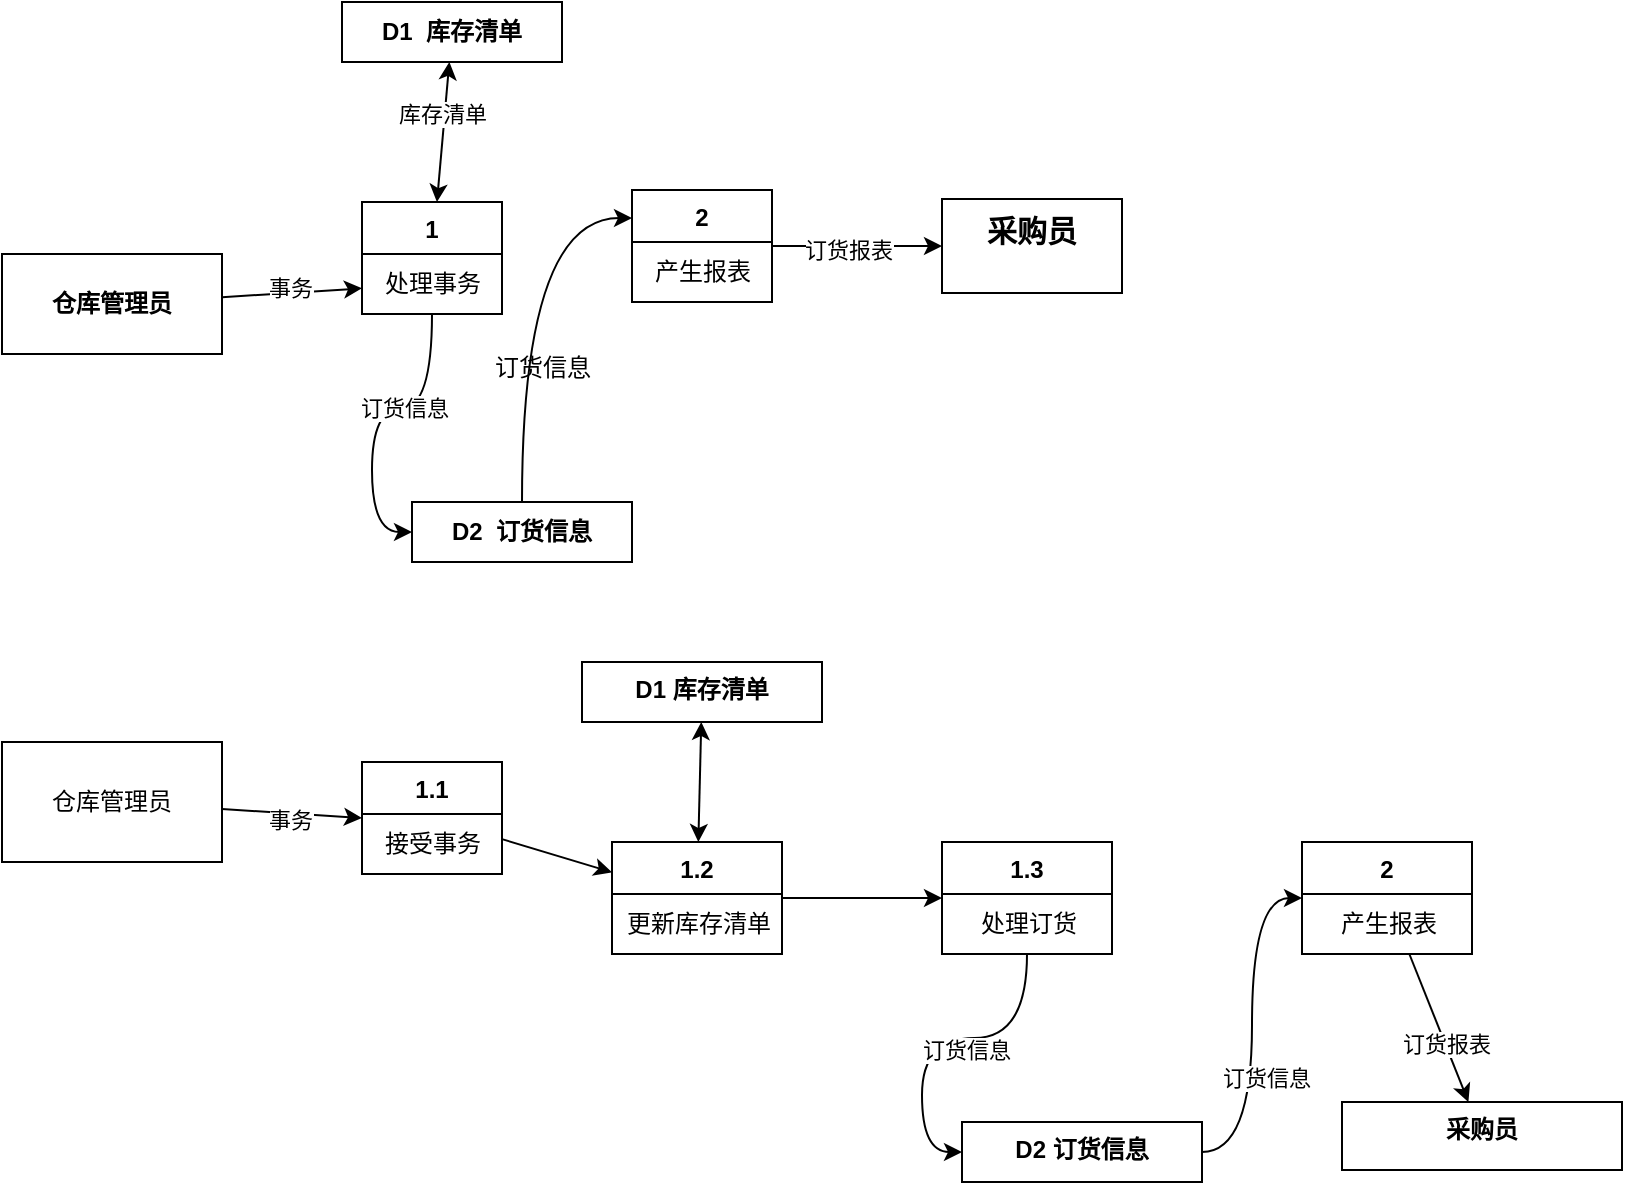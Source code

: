 <mxfile version="22.0.8" type="github">
  <diagram name="Page-1" id="kkoMcajzsj8SHL4XXJcd">
    <mxGraphModel dx="1650" dy="788" grid="1" gridSize="10" guides="1" tooltips="1" connect="1" arrows="1" fold="1" page="1" pageScale="1" pageWidth="850" pageHeight="1100" math="0" shadow="0">
      <root>
        <mxCell id="0" />
        <mxCell id="1" parent="0" />
        <mxCell id="CHgfHj3HehpbXA-Zd8Sf-8" value="" style="rounded=0;orthogonalLoop=1;jettySize=auto;html=1;" parent="1" source="CHgfHj3HehpbXA-Zd8Sf-1" target="CHgfHj3HehpbXA-Zd8Sf-7" edge="1">
          <mxGeometry relative="1" as="geometry" />
        </mxCell>
        <mxCell id="Z8-74EBng1LkMTbgqaNp-1" value="事务" style="edgeLabel;html=1;align=center;verticalAlign=middle;resizable=0;points=[];" parent="CHgfHj3HehpbXA-Zd8Sf-8" vertex="1" connectable="0">
          <mxGeometry x="-0.03" y="3" relative="1" as="geometry">
            <mxPoint as="offset" />
          </mxGeometry>
        </mxCell>
        <mxCell id="CHgfHj3HehpbXA-Zd8Sf-1" value="&lt;div&gt;&lt;b&gt;仓库管理员&lt;/b&gt;&lt;/div&gt;" style="html=1;whiteSpace=wrap;" parent="1" vertex="1">
          <mxGeometry x="40" y="256" width="110" height="50" as="geometry" />
        </mxCell>
        <mxCell id="CHgfHj3HehpbXA-Zd8Sf-10" value="" style="rounded=0;orthogonalLoop=1;jettySize=auto;html=1;startArrow=classic;startFill=1;" parent="1" source="CHgfHj3HehpbXA-Zd8Sf-3" target="CHgfHj3HehpbXA-Zd8Sf-9" edge="1">
          <mxGeometry relative="1" as="geometry" />
        </mxCell>
        <mxCell id="Z8-74EBng1LkMTbgqaNp-2" value="库存清单" style="edgeLabel;html=1;align=center;verticalAlign=middle;resizable=0;points=[];" parent="CHgfHj3HehpbXA-Zd8Sf-10" vertex="1" connectable="0">
          <mxGeometry x="0.251" y="2" relative="1" as="geometry">
            <mxPoint as="offset" />
          </mxGeometry>
        </mxCell>
        <mxCell id="CHgfHj3HehpbXA-Zd8Sf-3" value="1" style="swimlane;fontStyle=1;align=center;verticalAlign=top;childLayout=stackLayout;horizontal=1;startSize=26;horizontalStack=0;resizeParent=1;resizeParentMax=0;resizeLast=0;collapsible=1;marginBottom=0;whiteSpace=wrap;html=1;" parent="1" vertex="1">
          <mxGeometry x="220" y="230" width="70" height="56" as="geometry" />
        </mxCell>
        <mxCell id="CHgfHj3HehpbXA-Zd8Sf-7" value="处理事务" style="text;html=1;align=center;verticalAlign=middle;resizable=0;points=[];autosize=1;strokeColor=none;fillColor=none;" parent="CHgfHj3HehpbXA-Zd8Sf-3" vertex="1">
          <mxGeometry y="26" width="70" height="30" as="geometry" />
        </mxCell>
        <mxCell id="CHgfHj3HehpbXA-Zd8Sf-9" value="&lt;div align=&quot;center&quot;&gt;&lt;b&gt;D1&amp;nbsp; 库存清单&lt;/b&gt;&lt;/div&gt;" style="html=1;whiteSpace=wrap;align=center;" parent="1" vertex="1">
          <mxGeometry x="210" y="130" width="110" height="30" as="geometry" />
        </mxCell>
        <mxCell id="CHgfHj3HehpbXA-Zd8Sf-22" value="" style="rounded=0;orthogonalLoop=1;jettySize=auto;html=1;" parent="1" source="CHgfHj3HehpbXA-Zd8Sf-13" target="CHgfHj3HehpbXA-Zd8Sf-21" edge="1">
          <mxGeometry relative="1" as="geometry" />
        </mxCell>
        <mxCell id="Z8-74EBng1LkMTbgqaNp-5" value="订货报表" style="edgeLabel;html=1;align=center;verticalAlign=middle;resizable=0;points=[];" parent="CHgfHj3HehpbXA-Zd8Sf-22" vertex="1" connectable="0">
          <mxGeometry x="-0.106" y="-2" relative="1" as="geometry">
            <mxPoint as="offset" />
          </mxGeometry>
        </mxCell>
        <mxCell id="CHgfHj3HehpbXA-Zd8Sf-13" value="2" style="swimlane;fontStyle=1;align=center;verticalAlign=top;childLayout=stackLayout;horizontal=1;startSize=26;horizontalStack=0;resizeParent=1;resizeParentMax=0;resizeLast=0;collapsible=1;marginBottom=0;whiteSpace=wrap;html=1;" parent="1" vertex="1">
          <mxGeometry x="355" y="224" width="70" height="56" as="geometry" />
        </mxCell>
        <mxCell id="CHgfHj3HehpbXA-Zd8Sf-14" value="产生报表" style="text;html=1;align=center;verticalAlign=middle;resizable=0;points=[];autosize=1;strokeColor=none;fillColor=none;" parent="CHgfHj3HehpbXA-Zd8Sf-13" vertex="1">
          <mxGeometry y="26" width="70" height="30" as="geometry" />
        </mxCell>
        <mxCell id="CHgfHj3HehpbXA-Zd8Sf-19" style="edgeStyle=orthogonalEdgeStyle;rounded=0;orthogonalLoop=1;jettySize=auto;html=1;entryX=0;entryY=0.25;entryDx=0;entryDy=0;curved=1;" parent="1" source="CHgfHj3HehpbXA-Zd8Sf-15" target="CHgfHj3HehpbXA-Zd8Sf-13" edge="1">
          <mxGeometry relative="1" as="geometry" />
        </mxCell>
        <mxCell id="CHgfHj3HehpbXA-Zd8Sf-15" value="&lt;div align=&quot;center&quot;&gt;&lt;b&gt;D2&amp;nbsp; 订货信息&lt;/b&gt;&lt;/div&gt;" style="html=1;whiteSpace=wrap;align=center;" parent="1" vertex="1">
          <mxGeometry x="245" y="380" width="110" height="30" as="geometry" />
        </mxCell>
        <mxCell id="CHgfHj3HehpbXA-Zd8Sf-17" style="edgeStyle=orthogonalEdgeStyle;rounded=0;orthogonalLoop=1;jettySize=auto;html=1;entryX=0;entryY=0.5;entryDx=0;entryDy=0;curved=1;" parent="1" source="CHgfHj3HehpbXA-Zd8Sf-7" target="CHgfHj3HehpbXA-Zd8Sf-15" edge="1">
          <mxGeometry relative="1" as="geometry" />
        </mxCell>
        <mxCell id="Z8-74EBng1LkMTbgqaNp-3" value="订货信息" style="edgeLabel;html=1;align=center;verticalAlign=middle;resizable=0;points=[];" parent="CHgfHj3HehpbXA-Zd8Sf-17" vertex="1" connectable="0">
          <mxGeometry x="-0.233" relative="1" as="geometry">
            <mxPoint as="offset" />
          </mxGeometry>
        </mxCell>
        <mxCell id="CHgfHj3HehpbXA-Zd8Sf-21" value="&lt;font style=&quot;font-size: 15px;&quot;&gt;采购员&lt;/font&gt;" style="whiteSpace=wrap;html=1;verticalAlign=top;fontStyle=1;startSize=26;" parent="1" vertex="1">
          <mxGeometry x="510" y="228.5" width="90" height="47" as="geometry" />
        </mxCell>
        <mxCell id="Z8-74EBng1LkMTbgqaNp-4" value="订货信息" style="text;html=1;align=center;verticalAlign=middle;resizable=0;points=[];autosize=1;strokeColor=none;fillColor=none;" parent="1" vertex="1">
          <mxGeometry x="275" y="298" width="70" height="30" as="geometry" />
        </mxCell>
        <mxCell id="Z8-74EBng1LkMTbgqaNp-9" style="rounded=0;orthogonalLoop=1;jettySize=auto;html=1;entryX=0;entryY=0.5;entryDx=0;entryDy=0;" parent="1" source="Z8-74EBng1LkMTbgqaNp-6" target="Z8-74EBng1LkMTbgqaNp-7" edge="1">
          <mxGeometry relative="1" as="geometry" />
        </mxCell>
        <mxCell id="Z8-74EBng1LkMTbgqaNp-10" value="事务" style="edgeLabel;html=1;align=center;verticalAlign=middle;resizable=0;points=[];" parent="Z8-74EBng1LkMTbgqaNp-9" vertex="1" connectable="0">
          <mxGeometry x="-0.026" y="-3" relative="1" as="geometry">
            <mxPoint as="offset" />
          </mxGeometry>
        </mxCell>
        <mxCell id="Z8-74EBng1LkMTbgqaNp-6" value="仓库管理员" style="rounded=0;whiteSpace=wrap;html=1;" parent="1" vertex="1">
          <mxGeometry x="40" y="500" width="110" height="60" as="geometry" />
        </mxCell>
        <mxCell id="Z8-74EBng1LkMTbgqaNp-13" value="" style="rounded=0;orthogonalLoop=1;jettySize=auto;html=1;" parent="1" source="Z8-74EBng1LkMTbgqaNp-7" target="Z8-74EBng1LkMTbgqaNp-11" edge="1">
          <mxGeometry relative="1" as="geometry" />
        </mxCell>
        <mxCell id="Z8-74EBng1LkMTbgqaNp-7" value="1.1" style="swimlane;fontStyle=1;align=center;verticalAlign=top;childLayout=stackLayout;horizontal=1;startSize=26;horizontalStack=0;resizeParent=1;resizeParentMax=0;resizeLast=0;collapsible=1;marginBottom=0;whiteSpace=wrap;html=1;" parent="1" vertex="1">
          <mxGeometry x="220" y="510" width="70" height="56" as="geometry" />
        </mxCell>
        <mxCell id="Z8-74EBng1LkMTbgqaNp-8" value="接受事务" style="text;html=1;align=center;verticalAlign=middle;resizable=0;points=[];autosize=1;strokeColor=none;fillColor=none;" parent="Z8-74EBng1LkMTbgqaNp-7" vertex="1">
          <mxGeometry y="26" width="70" height="30" as="geometry" />
        </mxCell>
        <mxCell id="67DFKW6hx9561LcwUzrt-2" value="" style="rounded=0;orthogonalLoop=1;jettySize=auto;html=1;startArrow=classic;startFill=1;" parent="1" source="Z8-74EBng1LkMTbgqaNp-11" target="67DFKW6hx9561LcwUzrt-1" edge="1">
          <mxGeometry relative="1" as="geometry" />
        </mxCell>
        <mxCell id="67DFKW6hx9561LcwUzrt-6" value="" style="edgeStyle=orthogonalEdgeStyle;rounded=0;orthogonalLoop=1;jettySize=auto;html=1;" parent="1" source="Z8-74EBng1LkMTbgqaNp-11" target="67DFKW6hx9561LcwUzrt-4" edge="1">
          <mxGeometry relative="1" as="geometry" />
        </mxCell>
        <mxCell id="Z8-74EBng1LkMTbgqaNp-11" value="1.2" style="swimlane;fontStyle=1;align=center;verticalAlign=top;childLayout=stackLayout;horizontal=1;startSize=26;horizontalStack=0;resizeParent=1;resizeParentMax=0;resizeLast=0;collapsible=1;marginBottom=0;whiteSpace=wrap;html=1;" parent="1" vertex="1">
          <mxGeometry x="345" y="550" width="85" height="56" as="geometry" />
        </mxCell>
        <mxCell id="Z8-74EBng1LkMTbgqaNp-12" value="更新库存清单" style="text;html=1;align=center;verticalAlign=middle;resizable=0;points=[];autosize=1;strokeColor=none;fillColor=none;" parent="Z8-74EBng1LkMTbgqaNp-11" vertex="1">
          <mxGeometry y="26" width="85" height="30" as="geometry" />
        </mxCell>
        <mxCell id="67DFKW6hx9561LcwUzrt-1" value="D1 库存清单" style="whiteSpace=wrap;html=1;verticalAlign=top;fontStyle=1;startSize=26;" parent="1" vertex="1">
          <mxGeometry x="330" y="460" width="120" height="30" as="geometry" />
        </mxCell>
        <mxCell id="67DFKW6hx9561LcwUzrt-9" value="" style="edgeStyle=orthogonalEdgeStyle;rounded=0;orthogonalLoop=1;jettySize=auto;html=1;curved=1;entryX=0;entryY=0.5;entryDx=0;entryDy=0;" parent="1" source="67DFKW6hx9561LcwUzrt-4" target="67DFKW6hx9561LcwUzrt-8" edge="1">
          <mxGeometry relative="1" as="geometry" />
        </mxCell>
        <mxCell id="67DFKW6hx9561LcwUzrt-10" value="订货信息" style="edgeLabel;html=1;align=center;verticalAlign=middle;resizable=0;points=[];" parent="67DFKW6hx9561LcwUzrt-9" vertex="1" connectable="0">
          <mxGeometry x="-0.145" y="6" relative="1" as="geometry">
            <mxPoint x="1" as="offset" />
          </mxGeometry>
        </mxCell>
        <mxCell id="67DFKW6hx9561LcwUzrt-4" value="1.3" style="swimlane;fontStyle=1;align=center;verticalAlign=top;childLayout=stackLayout;horizontal=1;startSize=26;horizontalStack=0;resizeParent=1;resizeParentMax=0;resizeLast=0;collapsible=1;marginBottom=0;whiteSpace=wrap;html=1;" parent="1" vertex="1">
          <mxGeometry x="510" y="550" width="85" height="56" as="geometry" />
        </mxCell>
        <mxCell id="67DFKW6hx9561LcwUzrt-5" value="处理订货" style="text;html=1;align=center;verticalAlign=middle;resizable=0;points=[];autosize=1;strokeColor=none;fillColor=none;" parent="67DFKW6hx9561LcwUzrt-4" vertex="1">
          <mxGeometry y="26" width="85" height="30" as="geometry" />
        </mxCell>
        <mxCell id="67DFKW6hx9561LcwUzrt-13" style="edgeStyle=orthogonalEdgeStyle;rounded=0;orthogonalLoop=1;jettySize=auto;html=1;entryX=0;entryY=0.5;entryDx=0;entryDy=0;curved=1;" parent="1" source="67DFKW6hx9561LcwUzrt-8" target="67DFKW6hx9561LcwUzrt-11" edge="1">
          <mxGeometry relative="1" as="geometry">
            <mxPoint x="680" y="570" as="targetPoint" />
          </mxGeometry>
        </mxCell>
        <mxCell id="67DFKW6hx9561LcwUzrt-14" value="订货信息" style="edgeLabel;html=1;align=center;verticalAlign=middle;resizable=0;points=[];" parent="67DFKW6hx9561LcwUzrt-13" vertex="1" connectable="0">
          <mxGeometry x="-0.302" y="-7" relative="1" as="geometry">
            <mxPoint as="offset" />
          </mxGeometry>
        </mxCell>
        <mxCell id="67DFKW6hx9561LcwUzrt-8" value="D2 订货信息" style="whiteSpace=wrap;html=1;verticalAlign=top;fontStyle=1;startSize=26;" parent="1" vertex="1">
          <mxGeometry x="520" y="690" width="120" height="30" as="geometry" />
        </mxCell>
        <mxCell id="67DFKW6hx9561LcwUzrt-16" value="" style="rounded=0;orthogonalLoop=1;jettySize=auto;html=1;" parent="1" source="67DFKW6hx9561LcwUzrt-11" target="67DFKW6hx9561LcwUzrt-15" edge="1">
          <mxGeometry relative="1" as="geometry" />
        </mxCell>
        <mxCell id="67DFKW6hx9561LcwUzrt-17" value="订货报表" style="edgeLabel;html=1;align=center;verticalAlign=middle;resizable=0;points=[];" parent="67DFKW6hx9561LcwUzrt-16" vertex="1" connectable="0">
          <mxGeometry x="0.216" relative="1" as="geometry">
            <mxPoint as="offset" />
          </mxGeometry>
        </mxCell>
        <mxCell id="67DFKW6hx9561LcwUzrt-11" value="2" style="swimlane;fontStyle=1;align=center;verticalAlign=top;childLayout=stackLayout;horizontal=1;startSize=26;horizontalStack=0;resizeParent=1;resizeParentMax=0;resizeLast=0;collapsible=1;marginBottom=0;whiteSpace=wrap;html=1;" parent="1" vertex="1">
          <mxGeometry x="690" y="550" width="85" height="56" as="geometry" />
        </mxCell>
        <mxCell id="67DFKW6hx9561LcwUzrt-12" value="产生报表" style="text;html=1;align=center;verticalAlign=middle;resizable=0;points=[];autosize=1;strokeColor=none;fillColor=none;" parent="67DFKW6hx9561LcwUzrt-11" vertex="1">
          <mxGeometry y="26" width="85" height="30" as="geometry" />
        </mxCell>
        <mxCell id="67DFKW6hx9561LcwUzrt-15" value="采购员" style="whiteSpace=wrap;html=1;verticalAlign=top;fontStyle=1;startSize=26;" parent="1" vertex="1">
          <mxGeometry x="710" y="680" width="140" height="34" as="geometry" />
        </mxCell>
      </root>
    </mxGraphModel>
  </diagram>
</mxfile>
